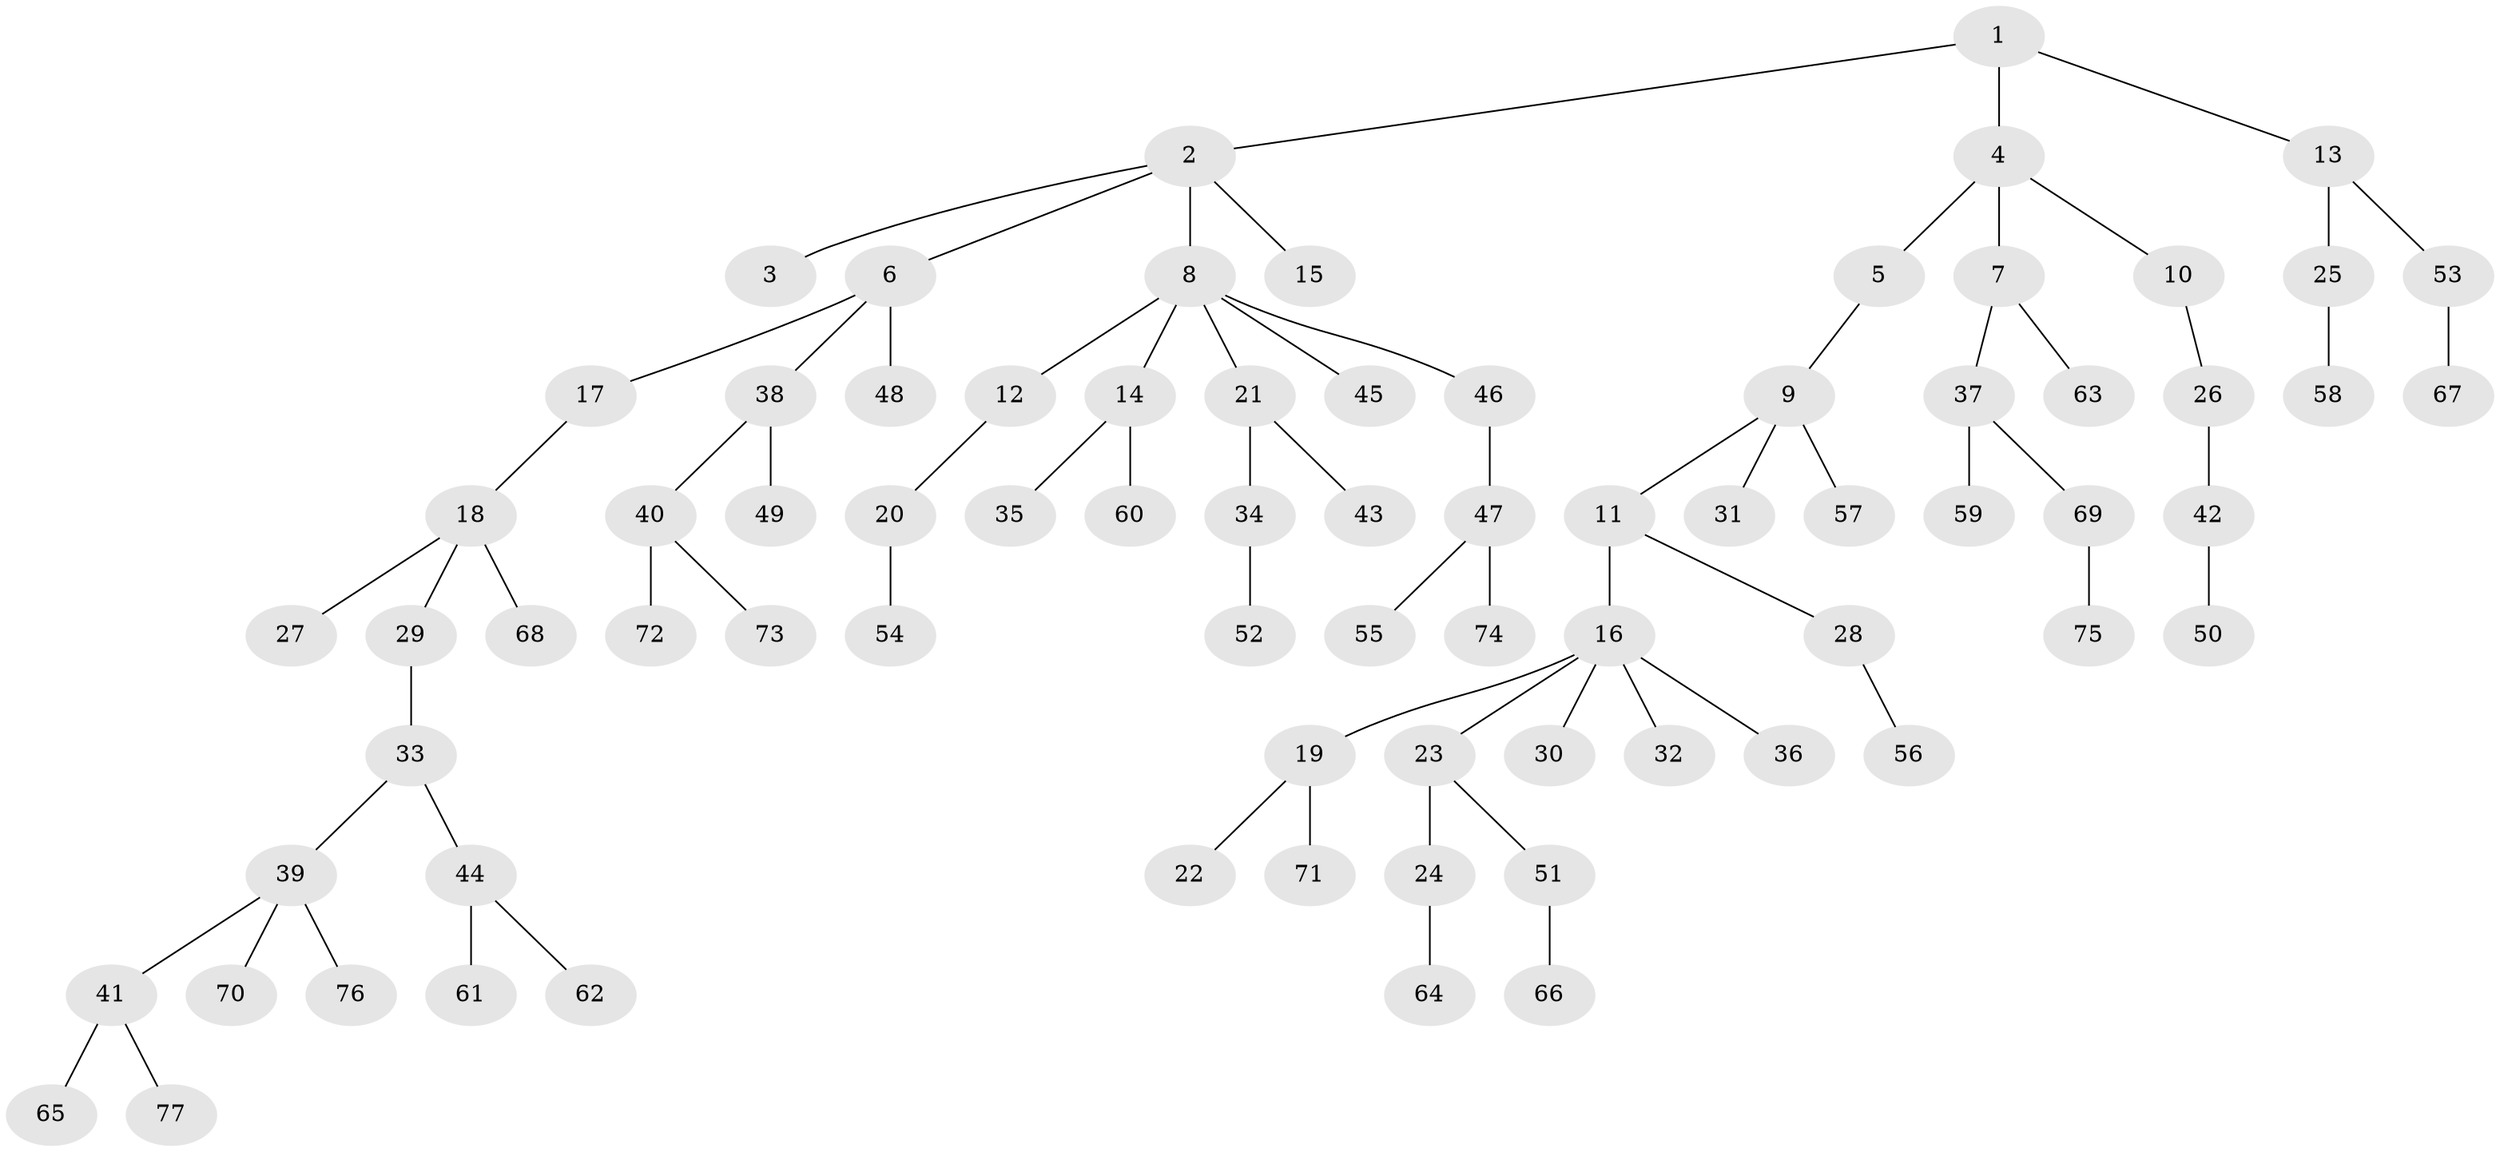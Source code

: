// coarse degree distribution, {6: 0.043478260869565216, 1: 0.5652173913043478, 3: 0.08695652173913043, 4: 0.043478260869565216, 2: 0.21739130434782608, 5: 0.043478260869565216}
// Generated by graph-tools (version 1.1) at 2025/19/03/04/25 18:19:19]
// undirected, 77 vertices, 76 edges
graph export_dot {
graph [start="1"]
  node [color=gray90,style=filled];
  1;
  2;
  3;
  4;
  5;
  6;
  7;
  8;
  9;
  10;
  11;
  12;
  13;
  14;
  15;
  16;
  17;
  18;
  19;
  20;
  21;
  22;
  23;
  24;
  25;
  26;
  27;
  28;
  29;
  30;
  31;
  32;
  33;
  34;
  35;
  36;
  37;
  38;
  39;
  40;
  41;
  42;
  43;
  44;
  45;
  46;
  47;
  48;
  49;
  50;
  51;
  52;
  53;
  54;
  55;
  56;
  57;
  58;
  59;
  60;
  61;
  62;
  63;
  64;
  65;
  66;
  67;
  68;
  69;
  70;
  71;
  72;
  73;
  74;
  75;
  76;
  77;
  1 -- 2;
  1 -- 4;
  1 -- 13;
  2 -- 3;
  2 -- 6;
  2 -- 8;
  2 -- 15;
  4 -- 5;
  4 -- 7;
  4 -- 10;
  5 -- 9;
  6 -- 17;
  6 -- 38;
  6 -- 48;
  7 -- 37;
  7 -- 63;
  8 -- 12;
  8 -- 14;
  8 -- 21;
  8 -- 45;
  8 -- 46;
  9 -- 11;
  9 -- 31;
  9 -- 57;
  10 -- 26;
  11 -- 16;
  11 -- 28;
  12 -- 20;
  13 -- 25;
  13 -- 53;
  14 -- 35;
  14 -- 60;
  16 -- 19;
  16 -- 23;
  16 -- 30;
  16 -- 32;
  16 -- 36;
  17 -- 18;
  18 -- 27;
  18 -- 29;
  18 -- 68;
  19 -- 22;
  19 -- 71;
  20 -- 54;
  21 -- 34;
  21 -- 43;
  23 -- 24;
  23 -- 51;
  24 -- 64;
  25 -- 58;
  26 -- 42;
  28 -- 56;
  29 -- 33;
  33 -- 39;
  33 -- 44;
  34 -- 52;
  37 -- 59;
  37 -- 69;
  38 -- 40;
  38 -- 49;
  39 -- 41;
  39 -- 70;
  39 -- 76;
  40 -- 72;
  40 -- 73;
  41 -- 65;
  41 -- 77;
  42 -- 50;
  44 -- 61;
  44 -- 62;
  46 -- 47;
  47 -- 55;
  47 -- 74;
  51 -- 66;
  53 -- 67;
  69 -- 75;
}
